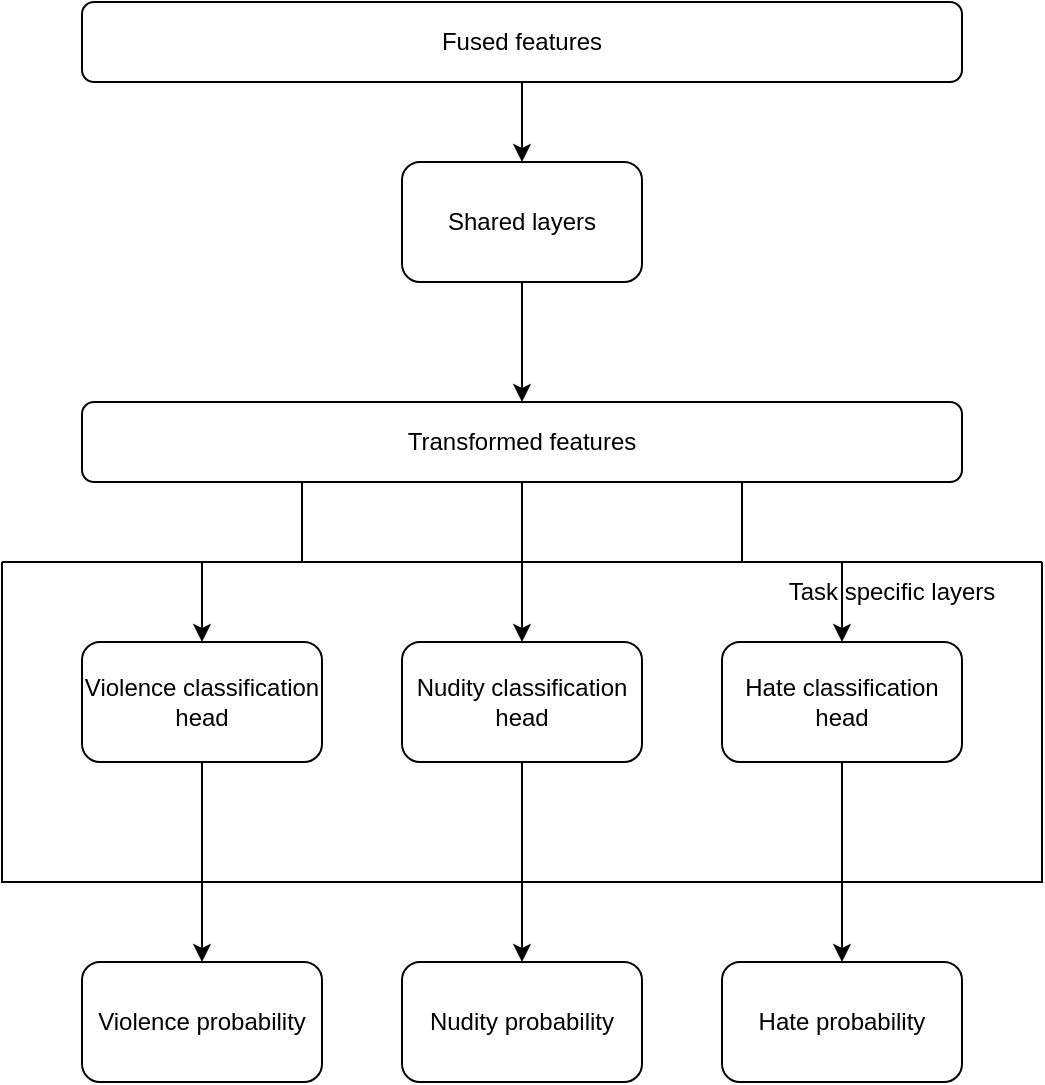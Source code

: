 <mxfile version="22.1.18" type="device">
  <diagram id="FiXUJnzLlhFP-MB1lQGa" name="Page-1">
    <mxGraphModel dx="882" dy="578" grid="1" gridSize="10" guides="1" tooltips="1" connect="1" arrows="1" fold="1" page="1" pageScale="1" pageWidth="850" pageHeight="1100" math="0" shadow="0">
      <root>
        <mxCell id="0" />
        <mxCell id="1" parent="0" />
        <mxCell id="vgRy7pZKUeW7eWB3Pxzg-1" value="Nudity probability" style="rounded=1;whiteSpace=wrap;html=1;" parent="1" vertex="1">
          <mxGeometry x="240" y="520" width="120" height="60" as="geometry" />
        </mxCell>
        <mxCell id="vgRy7pZKUeW7eWB3Pxzg-2" style="edgeStyle=orthogonalEdgeStyle;rounded=0;orthogonalLoop=1;jettySize=auto;html=1;exitX=0.5;exitY=1;exitDx=0;exitDy=0;entryX=0.5;entryY=0;entryDx=0;entryDy=0;" parent="1" source="vgRy7pZKUeW7eWB3Pxzg-3" target="vgRy7pZKUeW7eWB3Pxzg-12" edge="1">
          <mxGeometry relative="1" as="geometry" />
        </mxCell>
        <mxCell id="vgRy7pZKUeW7eWB3Pxzg-3" value="Violence classification head" style="rounded=1;whiteSpace=wrap;html=1;" parent="1" vertex="1">
          <mxGeometry x="80" y="360" width="120" height="60" as="geometry" />
        </mxCell>
        <mxCell id="vgRy7pZKUeW7eWB3Pxzg-20" style="edgeStyle=orthogonalEdgeStyle;rounded=0;orthogonalLoop=1;jettySize=auto;html=1;exitX=0.5;exitY=1;exitDx=0;exitDy=0;entryX=0.5;entryY=0;entryDx=0;entryDy=0;" parent="1" source="vgRy7pZKUeW7eWB3Pxzg-7" target="vgRy7pZKUeW7eWB3Pxzg-14" edge="1">
          <mxGeometry relative="1" as="geometry" />
        </mxCell>
        <mxCell id="vgRy7pZKUeW7eWB3Pxzg-7" value="Fused features" style="rounded=1;whiteSpace=wrap;html=1;" parent="1" vertex="1">
          <mxGeometry x="80" y="40" width="440" height="40" as="geometry" />
        </mxCell>
        <mxCell id="vgRy7pZKUeW7eWB3Pxzg-8" style="edgeStyle=orthogonalEdgeStyle;rounded=0;orthogonalLoop=1;jettySize=auto;html=1;exitX=0.5;exitY=1;exitDx=0;exitDy=0;entryX=0.5;entryY=0;entryDx=0;entryDy=0;" parent="1" source="vgRy7pZKUeW7eWB3Pxzg-9" target="vgRy7pZKUeW7eWB3Pxzg-1" edge="1">
          <mxGeometry relative="1" as="geometry" />
        </mxCell>
        <mxCell id="vgRy7pZKUeW7eWB3Pxzg-9" value="Nudity classification head" style="rounded=1;whiteSpace=wrap;html=1;" parent="1" vertex="1">
          <mxGeometry x="240" y="360" width="120" height="60" as="geometry" />
        </mxCell>
        <mxCell id="vgRy7pZKUeW7eWB3Pxzg-10" style="edgeStyle=orthogonalEdgeStyle;rounded=0;orthogonalLoop=1;jettySize=auto;html=1;exitX=0.5;exitY=1;exitDx=0;exitDy=0;entryX=0.5;entryY=0;entryDx=0;entryDy=0;" parent="1" source="vgRy7pZKUeW7eWB3Pxzg-11" target="vgRy7pZKUeW7eWB3Pxzg-13" edge="1">
          <mxGeometry relative="1" as="geometry" />
        </mxCell>
        <mxCell id="vgRy7pZKUeW7eWB3Pxzg-11" value="Hate classification head" style="rounded=1;whiteSpace=wrap;html=1;" parent="1" vertex="1">
          <mxGeometry x="400" y="360" width="120" height="60" as="geometry" />
        </mxCell>
        <mxCell id="vgRy7pZKUeW7eWB3Pxzg-12" value="Violence probability" style="rounded=1;whiteSpace=wrap;html=1;" parent="1" vertex="1">
          <mxGeometry x="80" y="520" width="120" height="60" as="geometry" />
        </mxCell>
        <mxCell id="vgRy7pZKUeW7eWB3Pxzg-13" value="Hate probability" style="rounded=1;whiteSpace=wrap;html=1;" parent="1" vertex="1">
          <mxGeometry x="400" y="520" width="120" height="60" as="geometry" />
        </mxCell>
        <mxCell id="vgRy7pZKUeW7eWB3Pxzg-22" style="edgeStyle=orthogonalEdgeStyle;rounded=0;orthogonalLoop=1;jettySize=auto;html=1;exitX=0.5;exitY=1;exitDx=0;exitDy=0;entryX=0.5;entryY=0;entryDx=0;entryDy=0;" parent="1" source="vgRy7pZKUeW7eWB3Pxzg-14" target="vgRy7pZKUeW7eWB3Pxzg-15" edge="1">
          <mxGeometry relative="1" as="geometry" />
        </mxCell>
        <mxCell id="vgRy7pZKUeW7eWB3Pxzg-14" value="Shared layers" style="rounded=1;whiteSpace=wrap;html=1;" parent="1" vertex="1">
          <mxGeometry x="240" y="120" width="120" height="60" as="geometry" />
        </mxCell>
        <mxCell id="vgRy7pZKUeW7eWB3Pxzg-17" style="edgeStyle=orthogonalEdgeStyle;rounded=0;orthogonalLoop=1;jettySize=auto;html=1;exitX=0.5;exitY=1;exitDx=0;exitDy=0;entryX=0.5;entryY=0;entryDx=0;entryDy=0;" parent="1" source="vgRy7pZKUeW7eWB3Pxzg-15" target="vgRy7pZKUeW7eWB3Pxzg-9" edge="1">
          <mxGeometry relative="1" as="geometry" />
        </mxCell>
        <mxCell id="vgRy7pZKUeW7eWB3Pxzg-18" style="edgeStyle=orthogonalEdgeStyle;rounded=0;orthogonalLoop=1;jettySize=auto;html=1;exitX=0.25;exitY=1;exitDx=0;exitDy=0;entryX=0.5;entryY=0;entryDx=0;entryDy=0;" parent="1" source="vgRy7pZKUeW7eWB3Pxzg-15" target="vgRy7pZKUeW7eWB3Pxzg-3" edge="1">
          <mxGeometry relative="1" as="geometry" />
        </mxCell>
        <mxCell id="vgRy7pZKUeW7eWB3Pxzg-19" style="edgeStyle=orthogonalEdgeStyle;rounded=0;orthogonalLoop=1;jettySize=auto;html=1;exitX=0.75;exitY=1;exitDx=0;exitDy=0;entryX=0.5;entryY=0;entryDx=0;entryDy=0;" parent="1" source="vgRy7pZKUeW7eWB3Pxzg-15" target="vgRy7pZKUeW7eWB3Pxzg-11" edge="1">
          <mxGeometry relative="1" as="geometry" />
        </mxCell>
        <mxCell id="vgRy7pZKUeW7eWB3Pxzg-15" value="Transformed features" style="rounded=1;whiteSpace=wrap;html=1;" parent="1" vertex="1">
          <mxGeometry x="80" y="240" width="440" height="40" as="geometry" />
        </mxCell>
        <mxCell id="vgRy7pZKUeW7eWB3Pxzg-28" value="" style="swimlane;startSize=0;" parent="1" vertex="1">
          <mxGeometry x="40" y="320" width="520" height="160" as="geometry" />
        </mxCell>
        <mxCell id="qyU0UYEC4IYO7kHjrdzT-1" value="Task specific layers" style="text;html=1;strokeColor=none;fillColor=none;align=center;verticalAlign=middle;whiteSpace=wrap;rounded=0;" vertex="1" parent="1">
          <mxGeometry x="410" y="320" width="150" height="30" as="geometry" />
        </mxCell>
      </root>
    </mxGraphModel>
  </diagram>
</mxfile>
